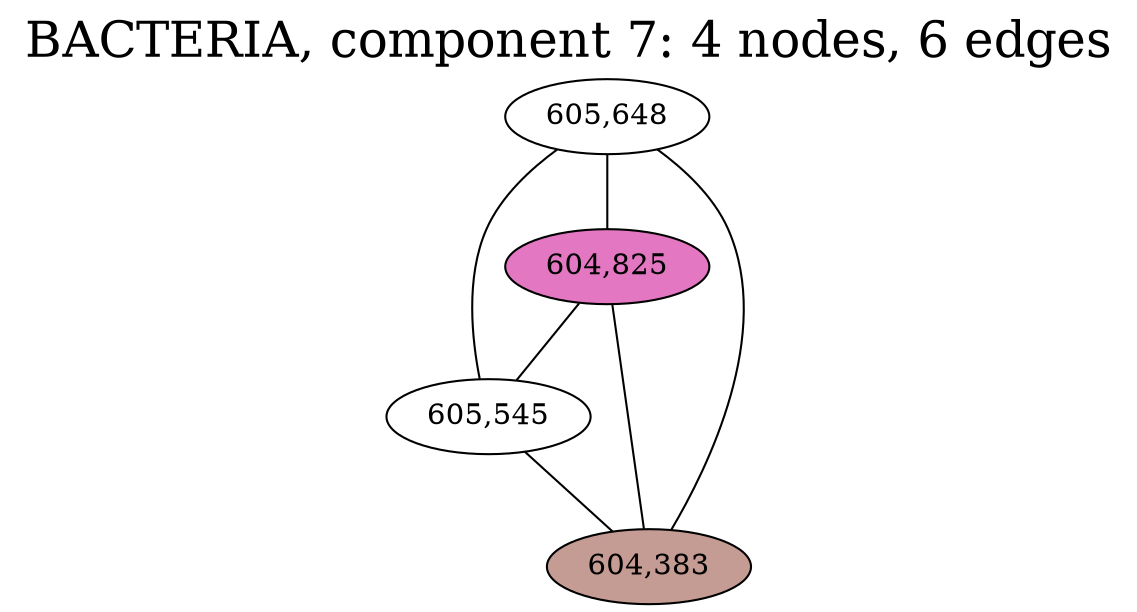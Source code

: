 graph BACTERIA_cc7 {
	overlap="prism50";
	outputorder="edgesfirst";
	label="BACTERIA, component 7: 4 nodes, 6 edges";
	labelloc="t";
	fontsize=24;
	"605,648" [style="filled", fillcolor="#ffffff", fontcolor="#000000"];
	"604,825" [style="filled", fillcolor="#e377c2", fontcolor="#000000"];
	"605,545" [style="filled", fillcolor="#ffffff", fontcolor="#000000"];
	"604,383" [style="filled", fillcolor="#c49c94", fontcolor="#000000"];
	"605,648" -- "604,383";
	"605,648" -- "604,825";
	"605,648" -- "605,545";
	"604,825" -- "604,383";
	"604,825" -- "605,545";
	"605,545" -- "604,383";
}